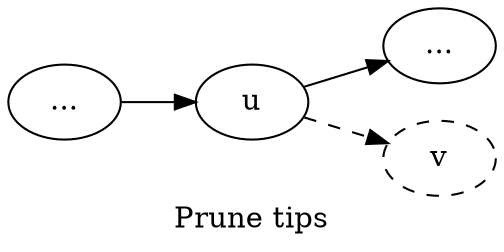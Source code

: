 digraph "tip" {
label = "Prune tips"
graph [rankdir="LR"]
t1 [label="..."]
v1 [label="..."]
v [style="dashed"]
t1 -> u
u -> v1
u -> v [style="dashed"]
}
